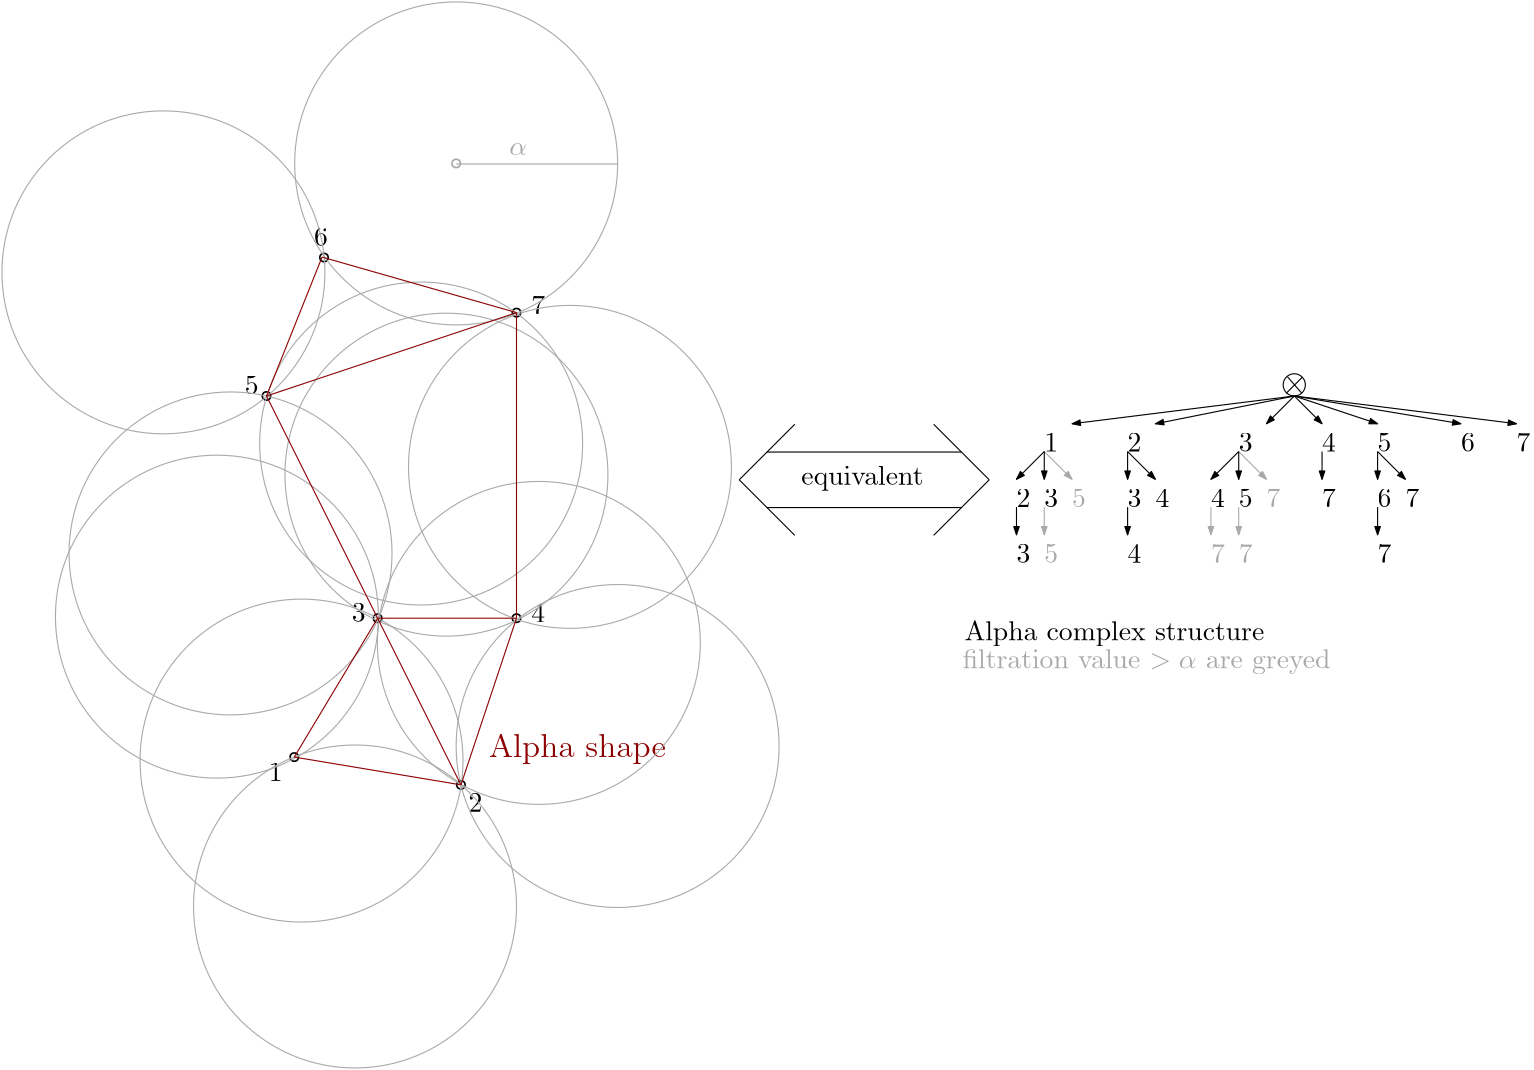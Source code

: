 <?xml version="1.0"?>
<!DOCTYPE ipe SYSTEM "ipe.dtd">
<ipe version="70005" creator="Ipe 7.1.4">
<info created="D:20150603143945" modified="D:20150623144233"/>
<ipestyle name="basic">
<symbol name="arrow/arc(spx)">
<path stroke="sym-stroke" fill="sym-stroke" pen="sym-pen">
0 0 m
-1 0.333 l
-1 -0.333 l
h
</path>
</symbol>
<symbol name="arrow/farc(spx)">
<path stroke="sym-stroke" fill="white" pen="sym-pen">
0 0 m
-1 0.333 l
-1 -0.333 l
h
</path>
</symbol>
<symbol name="mark/circle(sx)" transformations="translations">
<path fill="sym-stroke">
0.6 0 0 0.6 0 0 e
0.4 0 0 0.4 0 0 e
</path>
</symbol>
<symbol name="mark/disk(sx)" transformations="translations">
<path fill="sym-stroke">
0.6 0 0 0.6 0 0 e
</path>
</symbol>
<symbol name="mark/fdisk(sfx)" transformations="translations">
<group>
<path fill="sym-fill">
0.5 0 0 0.5 0 0 e
</path>
<path fill="sym-stroke" fillrule="eofill">
0.6 0 0 0.6 0 0 e
0.4 0 0 0.4 0 0 e
</path>
</group>
</symbol>
<symbol name="mark/box(sx)" transformations="translations">
<path fill="sym-stroke" fillrule="eofill">
-0.6 -0.6 m
0.6 -0.6 l
0.6 0.6 l
-0.6 0.6 l
h
-0.4 -0.4 m
0.4 -0.4 l
0.4 0.4 l
-0.4 0.4 l
h
</path>
</symbol>
<symbol name="mark/square(sx)" transformations="translations">
<path fill="sym-stroke">
-0.6 -0.6 m
0.6 -0.6 l
0.6 0.6 l
-0.6 0.6 l
h
</path>
</symbol>
<symbol name="mark/fsquare(sfx)" transformations="translations">
<group>
<path fill="sym-fill">
-0.5 -0.5 m
0.5 -0.5 l
0.5 0.5 l
-0.5 0.5 l
h
</path>
<path fill="sym-stroke" fillrule="eofill">
-0.6 -0.6 m
0.6 -0.6 l
0.6 0.6 l
-0.6 0.6 l
h
-0.4 -0.4 m
0.4 -0.4 l
0.4 0.4 l
-0.4 0.4 l
h
</path>
</group>
</symbol>
<symbol name="mark/cross(sx)" transformations="translations">
<group>
<path fill="sym-stroke">
-0.43 -0.57 m
0.57 0.43 l
0.43 0.57 l
-0.57 -0.43 l
h
</path>
<path fill="sym-stroke">
-0.43 0.57 m
0.57 -0.43 l
0.43 -0.57 l
-0.57 0.43 l
h
</path>
</group>
</symbol>
<symbol name="arrow/fnormal(spx)">
<path stroke="sym-stroke" fill="white" pen="sym-pen">
0 0 m
-1 0.333 l
-1 -0.333 l
h
</path>
</symbol>
<symbol name="arrow/pointed(spx)">
<path stroke="sym-stroke" fill="sym-stroke" pen="sym-pen">
0 0 m
-1 0.333 l
-0.8 0 l
-1 -0.333 l
h
</path>
</symbol>
<symbol name="arrow/fpointed(spx)">
<path stroke="sym-stroke" fill="white" pen="sym-pen">
0 0 m
-1 0.333 l
-0.8 0 l
-1 -0.333 l
h
</path>
</symbol>
<symbol name="arrow/linear(spx)">
<path stroke="sym-stroke" pen="sym-pen">
-1 0.333 m
0 0 l
-1 -0.333 l
</path>
</symbol>
<symbol name="arrow/fdouble(spx)">
<path stroke="sym-stroke" fill="white" pen="sym-pen">
0 0 m
-1 0.333 l
-1 -0.333 l
h
-1 0 m
-2 0.333 l
-2 -0.333 l
h
</path>
</symbol>
<symbol name="arrow/double(spx)">
<path stroke="sym-stroke" fill="sym-stroke" pen="sym-pen">
0 0 m
-1 0.333 l
-1 -0.333 l
h
-1 0 m
-2 0.333 l
-2 -0.333 l
h
</path>
</symbol>
<pen name="heavier" value="0.8"/>
<pen name="fat" value="1.2"/>
<pen name="ultrafat" value="2"/>
<symbolsize name="large" value="5"/>
<symbolsize name="small" value="2"/>
<symbolsize name="tiny" value="1.1"/>
<arrowsize name="large" value="10"/>
<arrowsize name="small" value="5"/>
<arrowsize name="tiny" value="3"/>
<color name="red" value="1 0 0"/>
<color name="green" value="0 1 0"/>
<color name="blue" value="0 0 1"/>
<color name="yellow" value="1 1 0"/>
<color name="orange" value="1 0.647 0"/>
<color name="gold" value="1 0.843 0"/>
<color name="purple" value="0.627 0.125 0.941"/>
<color name="gray" value="0.745"/>
<color name="brown" value="0.647 0.165 0.165"/>
<color name="navy" value="0 0 0.502"/>
<color name="pink" value="1 0.753 0.796"/>
<color name="seagreen" value="0.18 0.545 0.341"/>
<color name="turquoise" value="0.251 0.878 0.816"/>
<color name="violet" value="0.933 0.51 0.933"/>
<color name="darkblue" value="0 0 0.545"/>
<color name="darkcyan" value="0 0.545 0.545"/>
<color name="darkgray" value="0.663"/>
<color name="darkgreen" value="0 0.392 0"/>
<color name="darkmagenta" value="0.545 0 0.545"/>
<color name="darkorange" value="1 0.549 0"/>
<color name="darkred" value="0.545 0 0"/>
<color name="lightblue" value="0.678 0.847 0.902"/>
<color name="lightcyan" value="0.878 1 1"/>
<color name="lightgray" value="0.827"/>
<color name="lightgreen" value="0.565 0.933 0.565"/>
<color name="lightyellow" value="1 1 0.878"/>
<dashstyle name="dashed" value="[4] 0"/>
<dashstyle name="dotted" value="[1 3] 0"/>
<dashstyle name="dash dotted" value="[4 2 1 2] 0"/>
<dashstyle name="dash dot dotted" value="[4 2 1 2 1 2] 0"/>
<textsize name="large" value="\large"/>
<textsize name="Large" value="\Large"/>
<textsize name="LARGE" value="\LARGE"/>
<textsize name="huge" value="\huge"/>
<textsize name="Huge" value="\Huge"/>
<textsize name="small" value="\small"/>
<textsize name="footnote" value="\footnotesize"/>
<textsize name="tiny" value="\tiny"/>
<textstyle name="center" begin="\begin{center}" end="\end{center}"/>
<textstyle name="itemize" begin="\begin{itemize}" end="\end{itemize}"/>
<textstyle name="item" begin="\begin{itemize}\item{}" end="\end{itemize}"/>
<gridsize name="4 pts" value="4"/>
<gridsize name="8 pts (~3 mm)" value="8"/>
<gridsize name="16 pts (~6 mm)" value="16"/>
<gridsize name="32 pts (~12 mm)" value="32"/>
<gridsize name="10 pts (~3.5 mm)" value="10"/>
<gridsize name="20 pts (~7 mm)" value="20"/>
<gridsize name="14 pts (~5 mm)" value="14"/>
<gridsize name="28 pts (~10 mm)" value="28"/>
<gridsize name="56 pts (~20 mm)" value="56"/>
<anglesize name="90 deg" value="90"/>
<anglesize name="60 deg" value="60"/>
<anglesize name="45 deg" value="45"/>
<anglesize name="30 deg" value="30"/>
<anglesize name="22.5 deg" value="22.5"/>
<tiling name="falling" angle="-60" step="4" width="1"/>
<tiling name="rising" angle="30" step="4" width="1"/>
</ipestyle>
<page>
<layer name="alpha"/>
<view layers="alpha" active="alpha"/>
<use layer="alpha" matrix="1 0 0 1 -170.178 30.1775" name="mark/fdisk(sfx)" pos="280 660" size="normal" stroke="black" fill="white"/>
<use matrix="1 0 0 1 -169.478 20.0238" name="mark/fdisk(sfx)" pos="300 720" size="normal" stroke="black" fill="white"/>
<use matrix="1 0 0 1 -170.178 30.1775" name="mark/fdisk(sfx)" pos="370 690" size="normal" stroke="black" fill="white"/>
<use matrix="1 0 0 1 -170.178 30.1775" name="mark/fdisk(sfx)" pos="290 530" size="normal" stroke="black" fill="white"/>
<use matrix="1 0 0 1 -170.178 30.1775" name="mark/fdisk(sfx)" pos="350 520" size="normal" stroke="black" fill="white"/>
<use matrix="1 0 0 1 -170.178 30.1775" name="mark/fdisk(sfx)" pos="320 580" size="normal" stroke="black" fill="white"/>
<use matrix="1 0 0 1 -170.178 30.1775" name="mark/fdisk(sfx)" pos="370 580" size="normal" stroke="black" fill="white"/>
<text matrix="1 0 0 1 -190.178 30.1775" transformations="translations" pos="380 530" stroke="darkred" type="label" width="63.793" height="8.307" depth="2.32" valign="baseline" size="large">Alpha shape</text>
<text matrix="1 0 0 1 -172.333 26.6762" transformations="translations" pos="282.952 524.893" stroke="black" type="label" width="4.981" height="6.42" depth="0" valign="baseline">1</text>
<text matrix="1 0 0 1 -170.178 30.1775" transformations="translations" pos="352.708 510.349" stroke="black" type="label" width="4.981" height="6.42" depth="0" valign="baseline">2</text>
<text matrix="1 0 0 1 -170.178 30.1775" transformations="translations" pos="310.693 578.759" stroke="black" type="label" width="4.981" height="6.42" depth="0" valign="baseline">3</text>
<text matrix="1 0 0 1 -170.178 30.1775" transformations="translations" pos="375.332 578.49" stroke="black" type="label" width="4.981" height="6.42" depth="0" valign="baseline">4</text>
<text matrix="1 0 0 1 -170.178 30.1775" transformations="translations" pos="272.179 660.635" stroke="black" type="label" width="4.981" height="6.42" depth="0" valign="baseline">5</text>
<text matrix="1 0 0 1 -169.478 20.0238" transformations="translations" pos="296.419 724.197" stroke="black" type="label" width="4.981" height="6.42" depth="0" valign="baseline">6</text>
<text matrix="1 0 0 1 -170.178 30.1775" transformations="translations" pos="375.332 689.453" stroke="black" type="label" width="4.981" height="6.42" depth="0" valign="baseline">7</text>
<text matrix="1 0 0 1 29.8225 -9.82249" transformations="translations" pos="360 680" stroke="black" type="label" width="4.981" height="6.42" depth="0" valign="baseline">1</text>
<text matrix="1 0 0 1 19.8225 -9.82249" transformations="translations" pos="360 660" stroke="black" type="label" width="4.981" height="6.42" depth="0" valign="baseline">2</text>
<text matrix="1 0 0 1 19.8225 -9.82249" transformations="translations" pos="360 640" stroke="black" type="label" width="4.981" height="6.42" depth="0" valign="baseline">3</text>
<text matrix="1 0 0 1 19.8225 -9.82249" transformations="translations" pos="370 660" stroke="black" type="label" width="4.981" height="6.42" depth="0" valign="baseline">3</text>
<text matrix="1 0 0 1 39.8225 -9.82249" transformations="translations" pos="380 680" stroke="black" type="label" width="4.981" height="6.42" depth="0" valign="baseline">2</text>
<text matrix="1 0 0 1 39.8225 -9.82249" transformations="translations" pos="380 660" stroke="black" type="label" width="4.981" height="6.42" depth="0" valign="baseline">3</text>
<text matrix="1 0 0 1 59.8225 -9.82249" transformations="translations" pos="400 680" stroke="black" type="label" width="4.981" height="6.42" depth="0" valign="baseline">3</text>
<text matrix="1 0 0 1 29.8225 -9.82249" transformations="translations" pos="390 640" stroke="black" type="label" width="4.981" height="6.42" depth="0" valign="baseline">4</text>
<text matrix="1 0 0 1 29.8225 -9.82249" transformations="translations" pos="400 660" stroke="black" type="label" width="4.981" height="6.42" depth="0" valign="baseline">4</text>
<text matrix="1 0 0 1 39.8225 -9.82249" transformations="translations" pos="410 660" stroke="black" type="label" width="4.981" height="6.42" depth="0" valign="baseline">4</text>
<text matrix="1 0 0 1 59.8225 -9.82249" transformations="translations" pos="430 680" stroke="black" type="label" width="4.981" height="6.42" depth="0" valign="baseline">4</text>
<text matrix="1 0 0 1 19.8225 -9.82249" transformations="translations" pos="370 640" stroke="darkgray" type="label" width="4.981" height="6.42" depth="0" valign="baseline">5</text>
<text matrix="1 0 0 1 19.8225 -9.82249" transformations="translations" pos="380 660" stroke="darkgray" type="label" width="4.981" height="6.42" depth="0" valign="baseline">5</text>
<text matrix="1 0 0 1 29.8225 -9.82249" transformations="translations" pos="430 660" stroke="black" type="label" width="4.981" height="6.42" depth="0" valign="baseline">5</text>
<text matrix="1 0 0 1 49.8225 -9.82249" transformations="translations" pos="460 680" stroke="black" type="label" width="4.981" height="6.42" depth="0" valign="baseline">5</text>
<text matrix="1 0 0 1 19.8225 -9.82249" transformations="translations" pos="430 640" stroke="darkgray" type="label" width="4.981" height="6.42" depth="0" valign="baseline">7</text>
<text matrix="1 0 0 1 19.8225 -9.82249" transformations="translations" pos="450 660" stroke="darkgray" type="label" width="4.981" height="6.42" depth="0" valign="baseline">7</text>
<text matrix="1 0 0 1 29.8225 -9.82249" transformations="translations" pos="460 660" stroke="black" type="label" width="4.981" height="6.42" depth="0" valign="baseline">7</text>
<text matrix="1 0 0 1 39.8225 -9.82249" transformations="translations" pos="520 680" stroke="black" type="label" width="4.981" height="6.42" depth="0" valign="baseline">7</text>
<text matrix="1 0 0 1 159.822 -9.82249" transformations="translations" pos="300 640" stroke="darkgray" type="label" width="4.981" height="6.42" depth="0" valign="baseline">7</text>
<text matrix="1 0 0 1 169.822 -9.82249" transformations="translations" pos="350 660" stroke="black" type="label" width="4.981" height="6.42" depth="0" valign="baseline">7</text>
<text matrix="1 0 0 1 159.822 -9.82249" transformations="translations" pos="350 660" stroke="black" type="label" width="4.981" height="6.42" depth="0" valign="baseline">6</text>
<text matrix="1 0 0 1 159.822 -9.82249" transformations="translations" pos="350 640" stroke="black" type="label" width="4.981" height="6.42" depth="0" valign="baseline">7</text>
<text matrix="1 0 0 1 159.822 -9.82249" transformations="translations" pos="380 680" stroke="black" type="label" width="4.981" height="6.42" depth="0" valign="baseline">6</text>
<path matrix="1 0 0 1 159.822 -9.82249" stroke="black">
4 0 0 4 320 704 e
</path>
<path matrix="1 0 0 1 159.822 -9.82249" stroke="black">
322.919 706.788 m
317.189 701.058 l
317.189 701.203 l
</path>
<path matrix="1 0 0 1 159.822 -9.82249" stroke="black">
317.551 706.934 m
322.629 701.058 l
</path>
<path matrix="1 0 0 1 159.822 -9.82249" stroke="darkgray" arrow="normal/tiny">
230 680 m
240 670 l
</path>
<path matrix="1 0 0 1 189.822 -9.82249" stroke="black" arrow="normal/tiny">
230 680 m
240 670 l
</path>
<path matrix="1 0 0 1 229.822 -9.82249" stroke="darkgray" arrow="normal/tiny">
230 680 m
240 670 l
</path>
<path matrix="1 0 0 1 279.822 -9.82249" stroke="black" arrow="normal/tiny">
230 680 m
240 670 l
</path>
<path matrix="1 0 0 1 159.822 -9.82249" stroke="black" arrow="normal/tiny">
230 680 m
220 670 l
</path>
<path matrix="1 0 0 1 159.822 -9.82249" stroke="black" arrow="normal/tiny">
230 680 m
230 670 l
</path>
<path matrix="1 0 0 1 159.822 -9.82249" stroke="black" arrow="normal/tiny">
220 660 m
220 650 l
</path>
<path matrix="1 0 0 1 159.822 -9.82249" stroke="darkgray" arrow="normal/tiny">
230 660 m
230 650 l
</path>
<path matrix="1 0 0 1 159.822 -9.82249" stroke="black" arrow="normal/tiny">
260 680 m
260 670 l
</path>
<path matrix="1 0 0 1 159.822 -9.82249" stroke="black" arrow="normal/tiny">
260 660 m
260 650 l
</path>
<path matrix="1 0 0 1 159.822 -9.82249" stroke="black" arrow="normal/tiny">
300 680 m
300 670 l
</path>
<path matrix="1 0 0 1 159.822 -9.82249" stroke="black" arrow="normal/tiny">
300 680 m
290 670 l
</path>
<path matrix="1 0 0 1 159.822 -9.82249" stroke="darkgray" arrow="normal/tiny">
290 660 m
290 650 l
</path>
<path matrix="1 0 0 1 159.822 -9.82249" stroke="darkgray" arrow="normal/tiny">
300 660 m
300 650 l
</path>
<path matrix="1 0 0 1 159.822 -9.82249" stroke="black" arrow="normal/tiny">
330 680 m
330 670 l
</path>
<path matrix="1 0 0 1 159.822 -9.82249" stroke="black" arrow="normal/tiny">
350 680 m
350 670 l
</path>
<path matrix="1 0 0 1 159.822 -9.82249" stroke="black" arrow="normal/tiny">
350 660 m
350 650 l
</path>
<path matrix="1 0 0 1 159.822 -9.82249" stroke="black" arrow="normal/tiny">
320 700 m
240 690 l
</path>
<path matrix="1 0 0 1 159.822 -9.82249" stroke="black" arrow="normal/tiny">
320 700 m
270 690 l
</path>
<path matrix="1 0 0 1 159.822 -9.82249" stroke="black" arrow="normal/tiny">
320 700 m
310 690 l
</path>
<path matrix="1 0 0 1 159.822 -9.82249" stroke="black" arrow="normal/tiny">
320 700 m
330 690 l
</path>
<path matrix="1 0 0 1 159.822 -9.82249" stroke="black" arrow="normal/tiny">
320 700 m
350 690 l
</path>
<path matrix="1 0 0 1 159.822 -9.82249" stroke="black" arrow="normal/tiny">
320 700 m
380 690 l
</path>
<path matrix="1 0 0 1 159.822 -9.82249" stroke="black" arrow="normal/tiny">
320 700 m
400 690 l
</path>
<text matrix="1 0 0 1 181.065 -17.7515" transformations="translations" pos="180 620" stroke="black" type="label" width="108.04" height="6.926" depth="1.93" valign="baseline">Alpha complex structure</text>
<path matrix="1 0 0 1 0.147054 -27.9437" stroke="darkgray">
58.1341 0 0 58.1341 218.925 692.601 e
</path>
<path matrix="1 0 0 1 17.3033 -128.43" stroke="darkgray">
58.1341 0 0 58.1341 218.925 692.601 e
</path>
<path matrix="1 0 0 1 -40.8179 81.2962" stroke="darkgray">
58.1341 0 0 58.1341 218.925 692.601 e
</path>
<path matrix="1 0 0 1 -77.2312 -186.201" stroke="darkgray">
58.1341 0 0 58.1341 218.925 692.601 e
</path>
<path matrix="1 0 0 1 -126.949 -81.8634" stroke="darkgray">
58.1341 0 0 58.1341 218.925 692.601 e
</path>
<path matrix="1 0 0 1 -122.048 -59.1051" stroke="darkgray">
58.1341 0 0 58.1341 218.925 692.601 e
</path>
<path matrix="1 0 0 1 -11.057 -91.3168" stroke="darkgray">
58.1341 0 0 58.1341 218.925 692.601 e
</path>
<path matrix="1 0 0 1 -44.3191 -30.7447" stroke="darkgray">
58.1341 0 0 58.1341 218.925 692.601 e
</path>
<path matrix="1 0 0 1 -96.4882 -133.682" stroke="darkgray">
58.1341 0 0 58.1341 218.925 692.601 e
</path>
<path matrix="1 0 0 1 -146.206 42.0819" stroke="darkgray">
58.1341 0 0 58.1341 218.925 692.601 e
</path>
<path matrix="1 0 0 1 -53.4225 -19.5406" stroke="darkgray">
58.1341 0 0 58.1341 218.925 692.601 e
</path>
<path matrix="1 0 0 1 69.8225 30.1775" stroke="darkred">
60 710 m
40 660 l
</path>
<path matrix="1 0 0 1 69.8225 30.1775" stroke="darkred">
40 660 m
130 690 l
</path>
<path matrix="1 0 0 1 69.8225 30.1775" stroke="darkred">
130 690 m
60 710 l
</path>
<path matrix="1 0 0 1 69.8225 30.1775" stroke="darkred">
40 660 m
80 580 l
</path>
<path matrix="1 0 0 1 69.8225 30.1775" stroke="darkred">
80 580 m
130 580 l
130 580 l
</path>
<path matrix="1 0 0 1 69.8225 30.1775" stroke="darkred">
130 580 m
110 520 l
</path>
<path matrix="1 0 0 1 69.8225 30.1775" stroke="darkred">
110 520 m
50 530 l
50 530 l
50 530 l
</path>
<path matrix="1 0 0 1 69.8225 30.1775" stroke="darkred">
50 530 m
80 580 l
</path>
<path matrix="1 0 0 1 69.8225 30.1775" stroke="darkred">
80 580 m
110 520 l
110 520 l
</path>
<path matrix="1 0 0 1 69.8225 30.1775" stroke="darkred">
130 580 m
130 690 l
</path>
<use matrix="1 0 0 1 69.8225 30.1775" name="mark/fdisk(sfx)" pos="108.285 743.72" size="normal" stroke="darkgray" fill="white"/>
<path matrix="1 0 0 1 69.8225 30.1775" stroke="darkgray">
108.275 743.531 m
166.45 743.531 l
</path>
<text matrix="1 0 0 1 69.8225 30.1775" transformations="translations" pos="127.397 746.763" stroke="darkgray" type="label" width="6.41" height="4.289" depth="0" valign="baseline">$\alpha$</text>
<text matrix="1 0 0 1 180.473 -27.8112" transformations="translations" pos="180 620" stroke="darkgray" type="label" width="132.41" height="6.926" depth="1.93" valign="baseline">filtration value $&gt; \alpha$ are greyed</text>
<path stroke="black">
280 660 m
300 680 l
</path>
<path stroke="black">
280 660 m
300 640 l
</path>
<path stroke="black">
370 660 m
350 680 l
</path>
<path stroke="black">
370 660 m
350 640 l
</path>
<path stroke="black">
290 670 m
360 670 l
</path>
<path stroke="black">
290 650 m
360 650 l
</path>
<text matrix="1 0 0 1 2.36686 -1.77515" transformations="translations" pos="300 660" stroke="black" type="label" width="44.002" height="6.926" depth="1.93" valign="baseline">equivalent</text>
</page>
</ipe>
